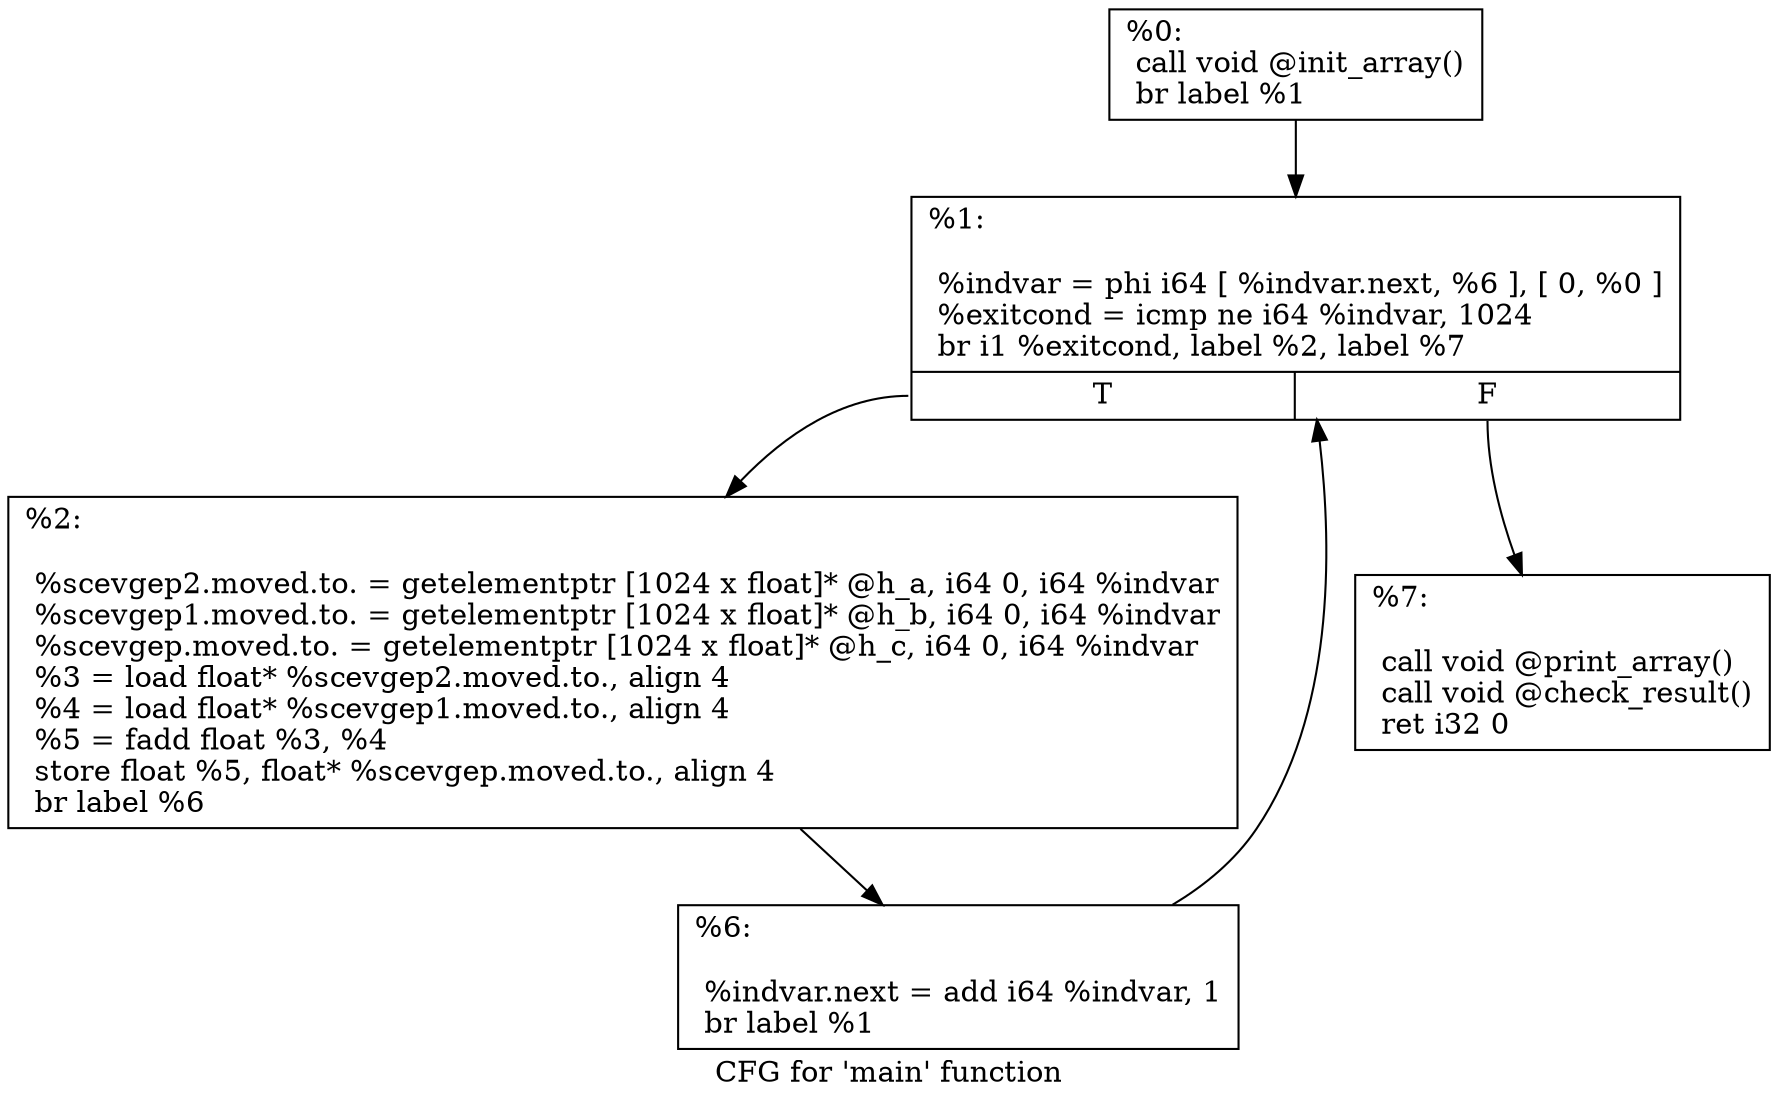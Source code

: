 digraph "CFG for 'main' function" {
	label="CFG for 'main' function";

	Node0x2634110 [shape=record,label="{%0:\l  call void @init_array()\l  br label %1\l}"];
	Node0x2634110 -> Node0x2649150;
	Node0x2649150 [shape=record,label="{%1:\l\l  %indvar = phi i64 [ %indvar.next, %6 ], [ 0, %0 ]\l  %exitcond = icmp ne i64 %indvar, 1024\l  br i1 %exitcond, label %2, label %7\l|{<s0>T|<s1>F}}"];
	Node0x2649150:s0 -> Node0x264e810;
	Node0x2649150:s1 -> Node0x264e870;
	Node0x264e810 [shape=record,label="{%2:\l\l  %scevgep2.moved.to. = getelementptr [1024 x float]* @h_a, i64 0, i64 %indvar\l  %scevgep1.moved.to. = getelementptr [1024 x float]* @h_b, i64 0, i64 %indvar\l  %scevgep.moved.to. = getelementptr [1024 x float]* @h_c, i64 0, i64 %indvar\l  %3 = load float* %scevgep2.moved.to., align 4\l  %4 = load float* %scevgep1.moved.to., align 4\l  %5 = fadd float %3, %4\l  store float %5, float* %scevgep.moved.to., align 4\l  br label %6\l}"];
	Node0x264e810 -> Node0x264e550;
	Node0x264e550 [shape=record,label="{%6:\l\l  %indvar.next = add i64 %indvar, 1\l  br label %1\l}"];
	Node0x264e550 -> Node0x2649150;
	Node0x264e870 [shape=record,label="{%7:\l\l  call void @print_array()\l  call void @check_result()\l  ret i32 0\l}"];
}
